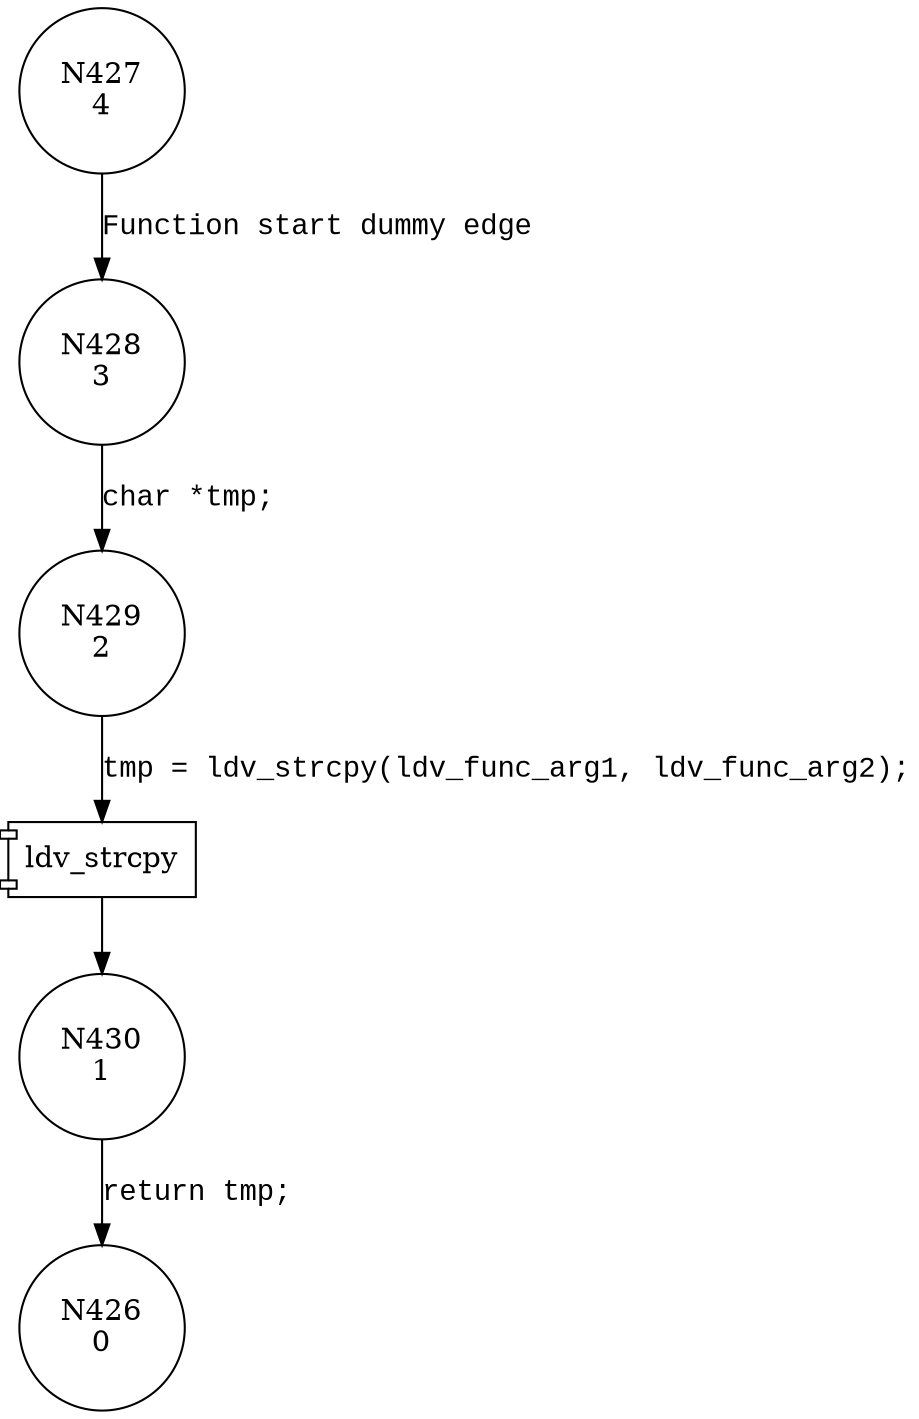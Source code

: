 digraph ldv_strcpy_3 {
427 [shape="circle" label="N427\n4"]
428 [shape="circle" label="N428\n3"]
429 [shape="circle" label="N429\n2"]
430 [shape="circle" label="N430\n1"]
426 [shape="circle" label="N426\n0"]
427 -> 428 [label="Function start dummy edge" fontname="Courier New"]
100020 [shape="component" label="ldv_strcpy"]
429 -> 100020 [label="tmp = ldv_strcpy(ldv_func_arg1, ldv_func_arg2);" fontname="Courier New"]
100020 -> 430 [label="" fontname="Courier New"]
428 -> 429 [label="char *tmp;" fontname="Courier New"]
430 -> 426 [label="return tmp;" fontname="Courier New"]
}